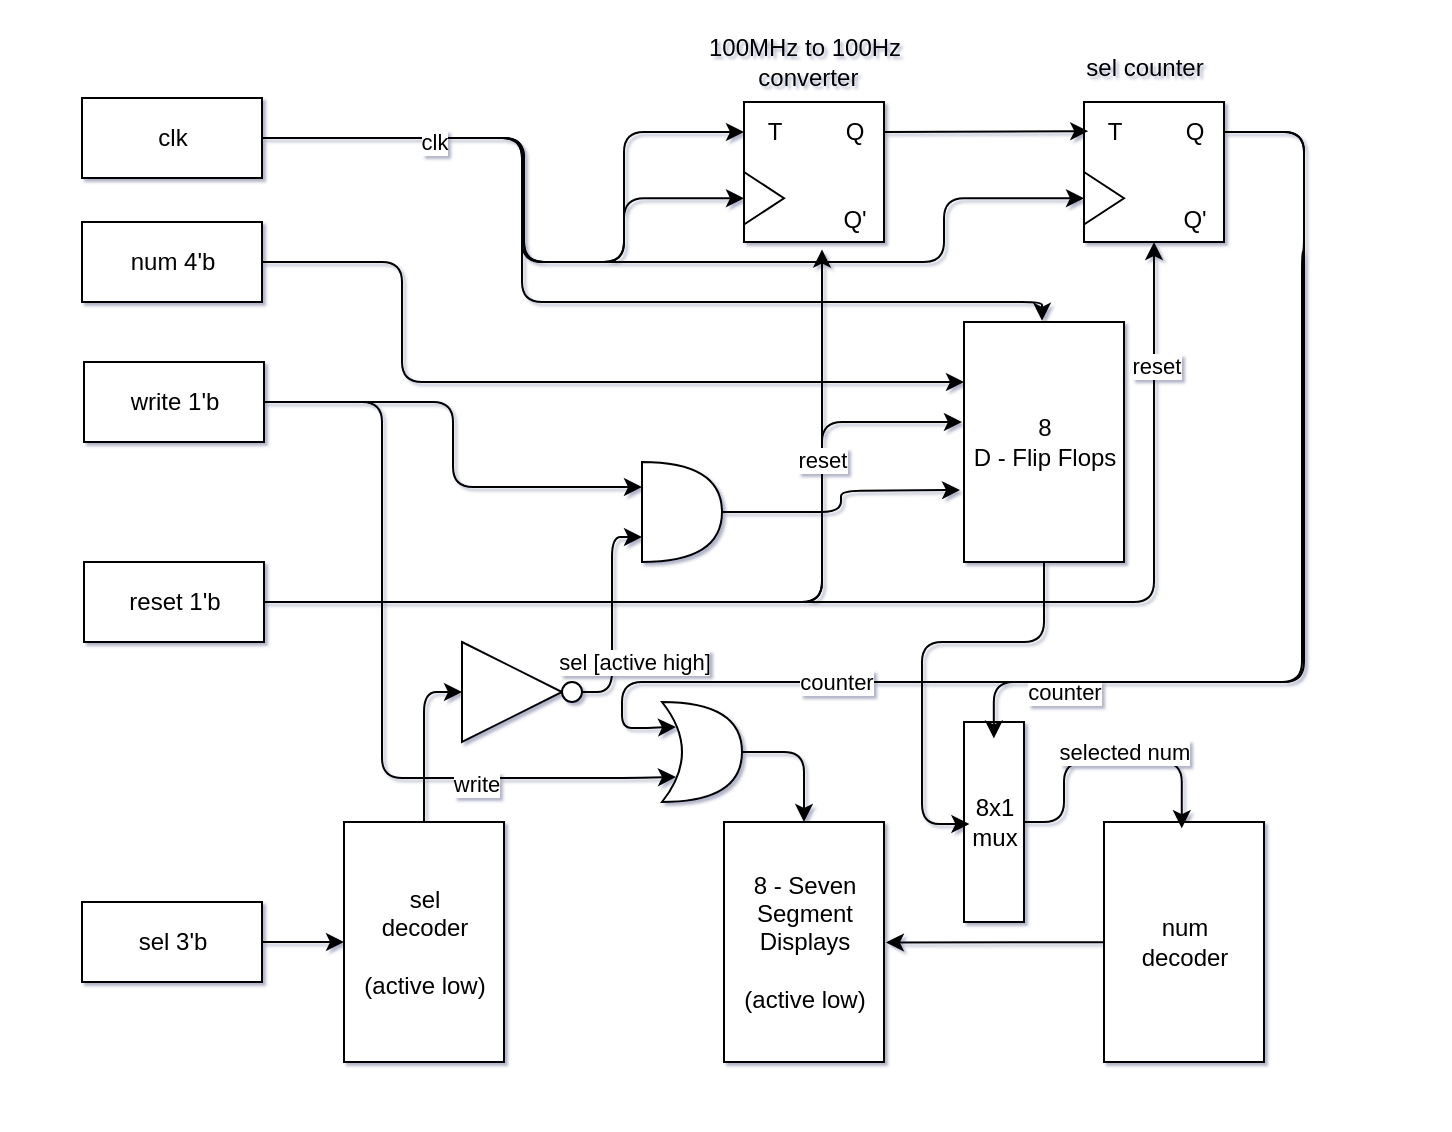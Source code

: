 <mxfile>
    <diagram id="mV6JEWCJ66KR-k56K3II" name="Circuit">
        <mxGraphModel dx="710" dy="643" grid="1" gridSize="10" guides="1" tooltips="1" connect="1" arrows="1" fold="1" page="1" pageScale="1" pageWidth="1000" pageHeight="1000" background="#FFFFFF" math="0" shadow="1">
            <root>
                <mxCell id="0"/>
                <mxCell id="1" parent="0"/>
                <mxCell id="2" value="num&lt;div&gt;decoder&lt;/div&gt;" style="externalPins=0;recursiveResize=0;shadow=0;dashed=0;align=center;html=1;strokeWidth=1;shape=mxgraph.rtl.abstract.entity;container=1;collapsible=0;kind=sequential;drawPins=0;left=3;right=2;bottom=0;top=0;" parent="1" vertex="1">
                    <mxGeometry x="591" y="610" width="80" height="120" as="geometry"/>
                </mxCell>
                <mxCell id="KVkHhzneAzvIdUAki2H4-28" style="edgeStyle=orthogonalEdgeStyle;html=1;entryX=0;entryY=0.5;entryDx=0;entryDy=0;" parent="1" source="3" target="KVkHhzneAzvIdUAki2H4-27" edge="1">
                    <mxGeometry relative="1" as="geometry"/>
                </mxCell>
                <mxCell id="KVkHhzneAzvIdUAki2H4-43" style="edgeStyle=orthogonalEdgeStyle;html=1;exitX=1;exitY=0.5;exitDx=0;exitDy=0;exitPerimeter=0;" parent="1" source="39" target="KVkHhzneAzvIdUAki2H4-38" edge="1">
                    <mxGeometry relative="1" as="geometry"/>
                </mxCell>
                <mxCell id="3" value="sel&lt;div&gt;decoder&lt;/div&gt;&lt;div&gt;&lt;br&gt;&lt;/div&gt;&lt;div&gt;(active low)&lt;/div&gt;" style="externalPins=0;recursiveResize=0;shadow=0;dashed=0;align=center;html=1;strokeWidth=1;shape=mxgraph.rtl.abstract.entity;container=1;collapsible=0;kind=sequential;drawPins=0;left=3;right=2;bottom=0;top=0;" parent="1" vertex="1">
                    <mxGeometry x="211" y="610" width="80" height="120" as="geometry"/>
                </mxCell>
                <mxCell id="4" value="num 4&#39;b" style="externalPins=0;recursiveResize=0;shadow=0;dashed=0;align=center;html=1;strokeWidth=1;shape=mxgraph.rtl.abstract.entity;container=1;collapsible=0;kind=input;drawPins=0;left=0;right=1;bottom=0;top=0;" parent="1" vertex="1">
                    <mxGeometry x="80" y="310" width="90" height="40" as="geometry"/>
                </mxCell>
                <mxCell id="13" value="sel 3&#39;b" style="externalPins=0;recursiveResize=0;shadow=0;dashed=0;align=center;html=1;strokeWidth=1;shape=mxgraph.rtl.abstract.entity;container=1;collapsible=0;kind=input;drawPins=0;left=0;right=1;bottom=0;top=0;" parent="1" vertex="1">
                    <mxGeometry x="80" y="650" width="90" height="40" as="geometry"/>
                </mxCell>
                <mxCell id="14" value="write 1&#39;b" style="externalPins=0;recursiveResize=0;shadow=0;dashed=0;align=center;html=1;strokeWidth=1;shape=mxgraph.rtl.abstract.entity;container=1;collapsible=0;kind=input;drawPins=0;left=0;right=1;bottom=0;top=0;" parent="1" vertex="1">
                    <mxGeometry x="81" y="380" width="90" height="40" as="geometry"/>
                </mxCell>
                <mxCell id="62" style="edgeStyle=orthogonalEdgeStyle;html=1;exitX=0;exitY=0;exitDx=90;exitDy=20;exitPerimeter=0;" edge="1" parent="1" source="17" target="59">
                    <mxGeometry relative="1" as="geometry">
                        <Array as="points">
                            <mxPoint x="301" y="268"/>
                            <mxPoint x="301" y="330"/>
                            <mxPoint x="351" y="330"/>
                            <mxPoint x="351" y="265"/>
                        </Array>
                    </mxGeometry>
                </mxCell>
                <mxCell id="63" style="edgeStyle=orthogonalEdgeStyle;html=1;exitX=0;exitY=0;exitDx=90;exitDy=20;exitPerimeter=0;entryX=0;entryY=0.5;entryDx=0;entryDy=0;" edge="1" parent="1" source="17" target="58">
                    <mxGeometry relative="1" as="geometry">
                        <Array as="points">
                            <mxPoint x="301" y="268"/>
                            <mxPoint x="301" y="330"/>
                            <mxPoint x="351" y="330"/>
                            <mxPoint x="351" y="298"/>
                        </Array>
                    </mxGeometry>
                </mxCell>
                <mxCell id="71" style="edgeStyle=orthogonalEdgeStyle;html=1;exitX=0;exitY=0;exitDx=90;exitDy=20;exitPerimeter=0;entryX=0;entryY=0.5;entryDx=0;entryDy=0;" edge="1" parent="1" source="17" target="66">
                    <mxGeometry relative="1" as="geometry">
                        <Array as="points">
                            <mxPoint x="300" y="268"/>
                            <mxPoint x="300" y="330"/>
                            <mxPoint x="511" y="330"/>
                            <mxPoint x="511" y="298"/>
                        </Array>
                    </mxGeometry>
                </mxCell>
                <mxCell id="17" value="clk" style="externalPins=0;recursiveResize=0;shadow=0;dashed=0;align=center;html=1;strokeWidth=1;shape=mxgraph.rtl.abstract.entity;container=1;collapsible=0;kind=input;drawPins=0;left=0;right=1;bottom=0;top=0;" parent="1" vertex="1">
                    <mxGeometry x="80" y="248" width="90" height="40" as="geometry"/>
                </mxCell>
                <mxCell id="83" style="edgeStyle=orthogonalEdgeStyle;html=1;" edge="1" parent="1" source="18" target="61">
                    <mxGeometry relative="1" as="geometry">
                        <Array as="points">
                            <mxPoint x="450" y="500"/>
                        </Array>
                    </mxGeometry>
                </mxCell>
                <mxCell id="84" style="edgeStyle=orthogonalEdgeStyle;html=1;exitX=0;exitY=0;exitDx=90;exitDy=20;exitPerimeter=0;entryX=0.5;entryY=1;entryDx=0;entryDy=0;" edge="1" parent="1" source="18" target="65">
                    <mxGeometry relative="1" as="geometry"/>
                </mxCell>
                <mxCell id="85" value="reset" style="edgeLabel;html=1;align=center;verticalAlign=middle;resizable=0;points=[];" vertex="1" connectable="0" parent="84">
                    <mxGeometry x="0.803" y="-1" relative="1" as="geometry">
                        <mxPoint as="offset"/>
                    </mxGeometry>
                </mxCell>
                <mxCell id="18" value="reset 1&#39;b" style="externalPins=0;recursiveResize=0;shadow=0;dashed=0;align=center;html=1;strokeWidth=1;shape=mxgraph.rtl.abstract.entity;container=1;collapsible=0;kind=input;drawPins=0;left=0;right=1;bottom=0;top=0;" parent="1" vertex="1">
                    <mxGeometry x="81" y="480" width="90" height="40" as="geometry"/>
                </mxCell>
                <UserObject label="&lt;div&gt;8&lt;/div&gt;D - Flip Flops" link="data:page/id,B0gr_-n1PJUmQjPBUHlx" id="20">
                    <mxCell style="externalPins=0;recursiveResize=0;shadow=0;dashed=0;align=center;html=1;strokeWidth=1;shape=mxgraph.rtl.abstract.entity;container=1;collapsible=0;kind=sequential;drawPins=0;left=3;right=2;bottom=0;top=0;" parent="1" vertex="1">
                        <mxGeometry x="521" y="360" width="80" height="120" as="geometry"/>
                    </mxCell>
                </UserObject>
                <mxCell id="S6z8eLisyDbPlA53Ll8W-21" style="edgeStyle=elbowEdgeStyle;html=1;exitX=0;exitY=0;exitDx=90;exitDy=20;exitPerimeter=0;entryX=0;entryY=0;entryDx=0;entryDy=30;entryPerimeter=0;" parent="1" source="4" target="20" edge="1">
                    <mxGeometry relative="1" as="geometry">
                        <Array as="points">
                            <mxPoint x="240" y="370"/>
                        </Array>
                    </mxGeometry>
                </mxCell>
                <mxCell id="KVkHhzneAzvIdUAki2H4-21" style="edgeStyle=orthogonalEdgeStyle;html=1;exitX=0;exitY=0;exitDx=90;exitDy=20;exitPerimeter=0;entryX=0.488;entryY=-0.005;entryDx=0;entryDy=0;entryPerimeter=0;" parent="1" source="17" target="20" edge="1">
                    <mxGeometry relative="1" as="geometry">
                        <Array as="points">
                            <mxPoint x="300" y="268"/>
                            <mxPoint x="300" y="350"/>
                            <mxPoint x="560" y="350"/>
                        </Array>
                    </mxGeometry>
                </mxCell>
                <mxCell id="73" value="clk" style="edgeLabel;html=1;align=center;verticalAlign=middle;resizable=0;points=[];" vertex="1" connectable="0" parent="KVkHhzneAzvIdUAki2H4-21">
                    <mxGeometry x="-0.638" y="-2" relative="1" as="geometry">
                        <mxPoint x="-1" as="offset"/>
                    </mxGeometry>
                </mxCell>
                <mxCell id="KVkHhzneAzvIdUAki2H4-31" value="" style="group" parent="1" vertex="1" connectable="0">
                    <mxGeometry x="270" y="520" width="60" height="50" as="geometry"/>
                </mxCell>
                <mxCell id="KVkHhzneAzvIdUAki2H4-27" value="" style="triangle;whiteSpace=wrap;html=1;" parent="KVkHhzneAzvIdUAki2H4-31" vertex="1">
                    <mxGeometry width="50" height="50" as="geometry"/>
                </mxCell>
                <mxCell id="KVkHhzneAzvIdUAki2H4-30" value="" style="ellipse;whiteSpace=wrap;html=1;aspect=fixed;" parent="KVkHhzneAzvIdUAki2H4-31" vertex="1">
                    <mxGeometry x="50" y="20" width="10" height="10" as="geometry"/>
                </mxCell>
                <mxCell id="KVkHhzneAzvIdUAki2H4-38" value="&lt;div&gt;8 -&amp;nbsp;&lt;span style=&quot;background-color: transparent;&quot;&gt;Seven&lt;/span&gt;&lt;/div&gt;&lt;div&gt;Segment&lt;/div&gt;Displays&lt;div&gt;&lt;font color=&quot;#000000&quot;&gt;&lt;br&gt;&lt;/font&gt;&lt;div&gt;(active low)&lt;/div&gt;&lt;/div&gt;" style="externalPins=0;recursiveResize=0;shadow=0;dashed=0;align=center;html=1;strokeWidth=1;shape=mxgraph.rtl.abstract.entity;container=1;collapsible=0;kind=sequential;drawPins=0;left=3;right=2;bottom=0;top=0;" parent="1" vertex="1">
                    <mxGeometry x="401" y="610" width="80" height="120" as="geometry"/>
                </mxCell>
                <mxCell id="KVkHhzneAzvIdUAki2H4-46" style="edgeStyle=orthogonalEdgeStyle;html=1;exitX=0;exitY=0;exitDx=90;exitDy=20;exitPerimeter=0;entryX=0;entryY=0;entryDx=0;entryDy=60;entryPerimeter=0;" parent="1" source="13" target="3" edge="1">
                    <mxGeometry relative="1" as="geometry"/>
                </mxCell>
                <mxCell id="KVkHhzneAzvIdUAki2H4-50" style="edgeStyle=orthogonalEdgeStyle;html=1;exitX=0;exitY=0;exitDx=90;exitDy=20;exitPerimeter=0;entryX=-0.013;entryY=0.417;entryDx=0;entryDy=0;entryPerimeter=0;" parent="1" source="18" target="20" edge="1">
                    <mxGeometry relative="1" as="geometry">
                        <Array as="points">
                            <mxPoint x="450" y="500"/>
                            <mxPoint x="450" y="410"/>
                        </Array>
                    </mxGeometry>
                </mxCell>
                <mxCell id="88" value="reset" style="edgeLabel;html=1;align=center;verticalAlign=middle;resizable=0;points=[];" vertex="1" connectable="0" parent="KVkHhzneAzvIdUAki2H4-50">
                    <mxGeometry x="0.596" relative="1" as="geometry">
                        <mxPoint as="offset"/>
                    </mxGeometry>
                </mxCell>
                <mxCell id="21" value="" style="shape=or;whiteSpace=wrap;html=1;" parent="1" vertex="1">
                    <mxGeometry x="360" y="430" width="40" height="50" as="geometry"/>
                </mxCell>
                <mxCell id="25" style="edgeStyle=orthogonalEdgeStyle;html=1;exitX=1;exitY=0.5;exitDx=0;exitDy=0;entryX=0;entryY=0.75;entryDx=0;entryDy=0;entryPerimeter=0;" parent="1" source="KVkHhzneAzvIdUAki2H4-30" target="21" edge="1">
                    <mxGeometry relative="1" as="geometry"/>
                </mxCell>
                <mxCell id="27" value="sel [active high]" style="edgeLabel;html=1;align=center;verticalAlign=middle;resizable=0;points=[];" parent="25" vertex="1" connectable="0">
                    <mxGeometry x="-0.489" y="2" relative="1" as="geometry">
                        <mxPoint x="13" y="-3" as="offset"/>
                    </mxGeometry>
                </mxCell>
                <mxCell id="26" style="edgeStyle=orthogonalEdgeStyle;html=1;entryX=0;entryY=0.25;entryDx=0;entryDy=0;entryPerimeter=0;exitX=0;exitY=0;exitDx=90;exitDy=20;exitPerimeter=0;" parent="1" source="14" target="21" edge="1">
                    <mxGeometry relative="1" as="geometry">
                        <mxPoint x="191" y="470" as="sourcePoint"/>
                    </mxGeometry>
                </mxCell>
                <mxCell id="28" style="edgeStyle=orthogonalEdgeStyle;html=1;" parent="1" source="21" edge="1">
                    <mxGeometry relative="1" as="geometry">
                        <mxPoint x="519" y="444" as="targetPoint"/>
                    </mxGeometry>
                </mxCell>
                <mxCell id="29" value="8x1&lt;div&gt;mux&lt;/div&gt;" style="externalPins=0;recursiveResize=0;shadow=0;dashed=0;align=center;html=1;strokeWidth=1;shape=mxgraph.rtl.abstract.entity;container=1;collapsible=0;kind=mux;drawPins=0;left=4;right=1;bottom=0;top=0;" parent="1" vertex="1">
                    <mxGeometry x="521" y="560" width="30" height="100" as="geometry"/>
                </mxCell>
                <mxCell id="37" style="edgeStyle=orthogonalEdgeStyle;html=1;entryX=0.486;entryY=0.026;entryDx=0;entryDy=0;entryPerimeter=0;" parent="1" source="29" target="2" edge="1">
                    <mxGeometry relative="1" as="geometry">
                        <Array as="points">
                            <mxPoint x="571" y="610"/>
                            <mxPoint x="571" y="580"/>
                            <mxPoint x="630" y="580"/>
                        </Array>
                    </mxGeometry>
                </mxCell>
                <mxCell id="38" value="selected num" style="edgeLabel;html=1;align=center;verticalAlign=middle;resizable=0;points=[];" parent="37" vertex="1" connectable="0">
                    <mxGeometry x="-0.344" y="-1" relative="1" as="geometry">
                        <mxPoint x="29" y="-9" as="offset"/>
                    </mxGeometry>
                </mxCell>
                <mxCell id="39" value="" style="shape=xor;whiteSpace=wrap;html=1;" parent="1" vertex="1">
                    <mxGeometry x="370" y="550" width="40" height="50" as="geometry"/>
                </mxCell>
                <mxCell id="42" style="edgeStyle=orthogonalEdgeStyle;html=1;exitX=0;exitY=0;exitDx=90;exitDy=20;exitPerimeter=0;entryX=0.175;entryY=0.75;entryDx=0;entryDy=0;entryPerimeter=0;" parent="1" source="14" target="39" edge="1">
                    <mxGeometry relative="1" as="geometry">
                        <Array as="points">
                            <mxPoint x="230" y="400"/>
                            <mxPoint x="230" y="588"/>
                            <mxPoint x="350" y="588"/>
                        </Array>
                    </mxGeometry>
                </mxCell>
                <mxCell id="43" value="write" style="edgeLabel;html=1;align=center;verticalAlign=middle;resizable=0;points=[];" parent="42" vertex="1" connectable="0">
                    <mxGeometry x="0.828" y="-1" relative="1" as="geometry">
                        <mxPoint x="-66" y="2" as="offset"/>
                    </mxGeometry>
                </mxCell>
                <mxCell id="64" value="" style="group" vertex="1" connectable="0" parent="1">
                    <mxGeometry x="581" y="250" width="90" height="70" as="geometry"/>
                </mxCell>
                <mxCell id="65" value="" style="whiteSpace=wrap;html=1;aspect=fixed;" vertex="1" parent="64">
                    <mxGeometry width="70" height="70" as="geometry"/>
                </mxCell>
                <mxCell id="66" value="" style="triangle;whiteSpace=wrap;html=1;" vertex="1" parent="64">
                    <mxGeometry y="35" width="20" height="26.25" as="geometry"/>
                </mxCell>
                <mxCell id="67" value="T" style="text;html=1;align=center;verticalAlign=middle;resizable=0;points=[];autosize=1;strokeColor=none;fillColor=none;" vertex="1" parent="64">
                    <mxGeometry width="30" height="30" as="geometry"/>
                </mxCell>
                <mxCell id="68" value="Q" style="text;html=1;align=center;verticalAlign=middle;resizable=0;points=[];autosize=1;strokeColor=none;fillColor=none;" vertex="1" parent="64">
                    <mxGeometry x="40" width="30" height="30" as="geometry"/>
                </mxCell>
                <mxCell id="69" value="Q&#39;" style="text;html=1;align=center;verticalAlign=middle;resizable=0;points=[];autosize=1;strokeColor=none;fillColor=none;" vertex="1" parent="64">
                    <mxGeometry x="35" y="43.75" width="40" height="30" as="geometry"/>
                </mxCell>
                <mxCell id="70" style="edgeStyle=none;html=1;entryX=0.071;entryY=0.486;entryDx=0;entryDy=0;entryPerimeter=0;" edge="1" parent="1" source="60" target="67">
                    <mxGeometry relative="1" as="geometry"/>
                </mxCell>
                <mxCell id="72" style="edgeStyle=orthogonalEdgeStyle;html=1;entryX=0.497;entryY=0.082;entryDx=0;entryDy=0;entryPerimeter=0;" edge="1" parent="1" source="68" target="29">
                    <mxGeometry relative="1" as="geometry">
                        <Array as="points">
                            <mxPoint x="691" y="265"/>
                            <mxPoint x="691" y="325"/>
                            <mxPoint x="690" y="540"/>
                            <mxPoint x="536" y="540"/>
                        </Array>
                    </mxGeometry>
                </mxCell>
                <mxCell id="77" value="counter" style="edgeLabel;html=1;align=center;verticalAlign=middle;resizable=0;points=[];" vertex="1" connectable="0" parent="72">
                    <mxGeometry x="0.531" relative="1" as="geometry">
                        <mxPoint x="-54" y="5" as="offset"/>
                    </mxGeometry>
                </mxCell>
                <mxCell id="75" value="" style="group" vertex="1" connectable="0" parent="1">
                    <mxGeometry x="381" y="210" width="120" height="110" as="geometry"/>
                </mxCell>
                <mxCell id="56" value="" style="group" vertex="1" connectable="0" parent="75">
                    <mxGeometry x="30" y="40" width="90" height="70" as="geometry"/>
                </mxCell>
                <mxCell id="57" value="" style="whiteSpace=wrap;html=1;aspect=fixed;" vertex="1" parent="56">
                    <mxGeometry width="70" height="70" as="geometry"/>
                </mxCell>
                <mxCell id="58" value="" style="triangle;whiteSpace=wrap;html=1;" vertex="1" parent="56">
                    <mxGeometry y="35" width="20" height="26.25" as="geometry"/>
                </mxCell>
                <mxCell id="59" value="T" style="text;html=1;align=center;verticalAlign=middle;resizable=0;points=[];autosize=1;strokeColor=none;fillColor=none;" vertex="1" parent="56">
                    <mxGeometry width="30" height="30" as="geometry"/>
                </mxCell>
                <mxCell id="60" value="Q" style="text;html=1;align=center;verticalAlign=middle;resizable=0;points=[];autosize=1;strokeColor=none;fillColor=none;" vertex="1" parent="56">
                    <mxGeometry x="40" width="30" height="30" as="geometry"/>
                </mxCell>
                <mxCell id="61" value="Q&#39;" style="text;html=1;align=center;verticalAlign=middle;resizable=0;points=[];autosize=1;strokeColor=none;fillColor=none;" vertex="1" parent="56">
                    <mxGeometry x="35" y="43.75" width="40" height="30" as="geometry"/>
                </mxCell>
                <mxCell id="74" value="100MHz to 100Hz&lt;div&gt;&amp;nbsp;converter&lt;/div&gt;" style="text;html=1;align=center;verticalAlign=middle;resizable=0;points=[];autosize=1;strokeColor=none;fillColor=none;" vertex="1" parent="75">
                    <mxGeometry width="120" height="40" as="geometry"/>
                </mxCell>
                <mxCell id="76" value="sel counter" style="text;html=1;align=center;verticalAlign=middle;resizable=0;points=[];autosize=1;strokeColor=none;fillColor=none;" vertex="1" parent="1">
                    <mxGeometry x="571" y="218" width="80" height="30" as="geometry"/>
                </mxCell>
                <mxCell id="79" style="edgeStyle=orthogonalEdgeStyle;html=1;entryX=0.09;entryY=0.51;entryDx=0;entryDy=0;entryPerimeter=0;" edge="1" parent="1" source="20" target="29">
                    <mxGeometry relative="1" as="geometry">
                        <Array as="points">
                            <mxPoint x="561" y="520"/>
                            <mxPoint x="500" y="520"/>
                            <mxPoint x="500" y="611"/>
                        </Array>
                    </mxGeometry>
                </mxCell>
                <mxCell id="81" style="edgeStyle=orthogonalEdgeStyle;html=1;entryX=0.175;entryY=0.25;entryDx=0;entryDy=0;entryPerimeter=0;" edge="1" parent="1" source="68" target="39">
                    <mxGeometry relative="1" as="geometry">
                        <mxPoint x="590" y="520" as="targetPoint"/>
                        <Array as="points">
                            <mxPoint x="691" y="265"/>
                            <mxPoint x="691" y="540"/>
                            <mxPoint x="350" y="540"/>
                            <mxPoint x="350" y="563"/>
                            <mxPoint x="360" y="563"/>
                        </Array>
                    </mxGeometry>
                </mxCell>
                <mxCell id="82" value="counter" style="edgeLabel;html=1;align=center;verticalAlign=middle;resizable=0;points=[];" vertex="1" connectable="0" parent="81">
                    <mxGeometry x="0.298" y="1" relative="1" as="geometry">
                        <mxPoint x="-91" y="-1" as="offset"/>
                    </mxGeometry>
                </mxCell>
                <mxCell id="89" style="edgeStyle=none;html=1;entryX=1.012;entryY=0.502;entryDx=0;entryDy=0;entryPerimeter=0;" edge="1" parent="1" source="2" target="KVkHhzneAzvIdUAki2H4-38">
                    <mxGeometry relative="1" as="geometry"/>
                </mxCell>
                <mxCell id="94" value="" style="rounded=0;whiteSpace=wrap;html=1;fillColor=#f5f5f5;fontColor=#333333;strokeColor=#666666;opacity=0;" vertex="1" parent="1">
                    <mxGeometry x="40" y="200" width="720" height="560" as="geometry"/>
                </mxCell>
            </root>
        </mxGraphModel>
    </diagram>
    <diagram id="B0gr_-n1PJUmQjPBUHlx" name="Flip Flops">
        <mxGraphModel dx="836" dy="547" grid="1" gridSize="10" guides="1" tooltips="1" connect="1" arrows="1" fold="1" page="1" pageScale="1" pageWidth="1000" pageHeight="1000" math="0" shadow="0">
            <root>
                <mxCell id="0"/>
                <mxCell id="1" parent="0"/>
                <mxCell id="Jf6BggblMCW3SHoGojlO-1" value="" style="group" vertex="1" connectable="0" parent="1">
                    <mxGeometry x="290" y="80" width="160" height="300" as="geometry"/>
                </mxCell>
                <mxCell id="Jf6BggblMCW3SHoGojlO-2" value="" style="externalPins=0;recursiveResize=0;shadow=0;dashed=0;align=center;html=1;strokeWidth=1;shape=mxgraph.rtl.abstract.entity;left=,:clk;right=,:np;top=0;bottom=0;drawPins=0;snapToPoint=1;resizable=0;editable=1;" vertex="1" parent="Jf6BggblMCW3SHoGojlO-1">
                    <mxGeometry x="120" width="40" height="60" as="geometry"/>
                </mxCell>
                <mxCell id="Jf6BggblMCW3SHoGojlO-3" value="" style="externalPins=0;recursiveResize=0;shadow=0;dashed=0;align=center;html=1;strokeWidth=1;shape=mxgraph.rtl.abstract.entity;left=,:clk;right=,:np;top=0;bottom=0;drawPins=0;snapToPoint=1;resizable=0;editable=1;" vertex="1" parent="Jf6BggblMCW3SHoGojlO-1">
                    <mxGeometry x="120" y="80" width="40" height="60" as="geometry"/>
                </mxCell>
                <mxCell id="Jf6BggblMCW3SHoGojlO-4" value="" style="externalPins=0;recursiveResize=0;shadow=0;dashed=0;align=center;html=1;strokeWidth=1;shape=mxgraph.rtl.abstract.entity;left=,:clk;right=,:np;top=0;bottom=0;drawPins=0;snapToPoint=1;resizable=0;editable=1;" vertex="1" parent="Jf6BggblMCW3SHoGojlO-1">
                    <mxGeometry x="120" y="160" width="40" height="60" as="geometry"/>
                </mxCell>
                <mxCell id="Jf6BggblMCW3SHoGojlO-5" value="" style="externalPins=0;recursiveResize=0;shadow=0;dashed=0;align=center;html=1;strokeWidth=1;shape=mxgraph.rtl.abstract.entity;left=,:clk;right=,:np;top=0;bottom=0;drawPins=0;snapToPoint=1;resizable=0;editable=1;" vertex="1" parent="Jf6BggblMCW3SHoGojlO-1">
                    <mxGeometry x="120" y="240" width="40" height="60" as="geometry"/>
                </mxCell>
                <mxCell id="Jf6BggblMCW3SHoGojlO-6" value="" style="externalPins=0;recursiveResize=0;shadow=0;dashed=0;align=center;html=1;strokeWidth=1;shape=mxgraph.rtl.abstract.entity;left=,:clk;right=,:np;top=0;bottom=0;drawPins=0;snapToPoint=1;resizable=0;editable=1;" vertex="1" parent="Jf6BggblMCW3SHoGojlO-1">
                    <mxGeometry y="160" width="40" height="60" as="geometry"/>
                </mxCell>
                <mxCell id="Jf6BggblMCW3SHoGojlO-7" value="" style="externalPins=0;recursiveResize=0;shadow=0;dashed=0;align=center;html=1;strokeWidth=1;shape=mxgraph.rtl.abstract.entity;left=,:clk;right=,:np;top=0;bottom=0;drawPins=0;snapToPoint=1;resizable=0;editable=1;" vertex="1" parent="Jf6BggblMCW3SHoGojlO-1">
                    <mxGeometry y="240" width="40" height="60" as="geometry"/>
                </mxCell>
                <mxCell id="Jf6BggblMCW3SHoGojlO-8" value="" style="externalPins=0;recursiveResize=0;shadow=0;dashed=0;align=center;html=1;strokeWidth=1;shape=mxgraph.rtl.abstract.entity;left=,:clk;right=,:np;top=0;bottom=0;drawPins=0;snapToPoint=1;resizable=0;editable=1;" vertex="1" parent="Jf6BggblMCW3SHoGojlO-1">
                    <mxGeometry width="40" height="60" as="geometry"/>
                </mxCell>
                <mxCell id="Jf6BggblMCW3SHoGojlO-9" value="" style="externalPins=0;recursiveResize=0;shadow=0;dashed=0;align=center;html=1;strokeWidth=1;shape=mxgraph.rtl.abstract.entity;left=,:clk;right=,:np;top=0;bottom=0;drawPins=0;snapToPoint=1;resizable=0;editable=1;" vertex="1" parent="Jf6BggblMCW3SHoGojlO-1">
                    <mxGeometry y="80" width="40" height="60" as="geometry"/>
                </mxCell>
            </root>
        </mxGraphModel>
    </diagram>
</mxfile>